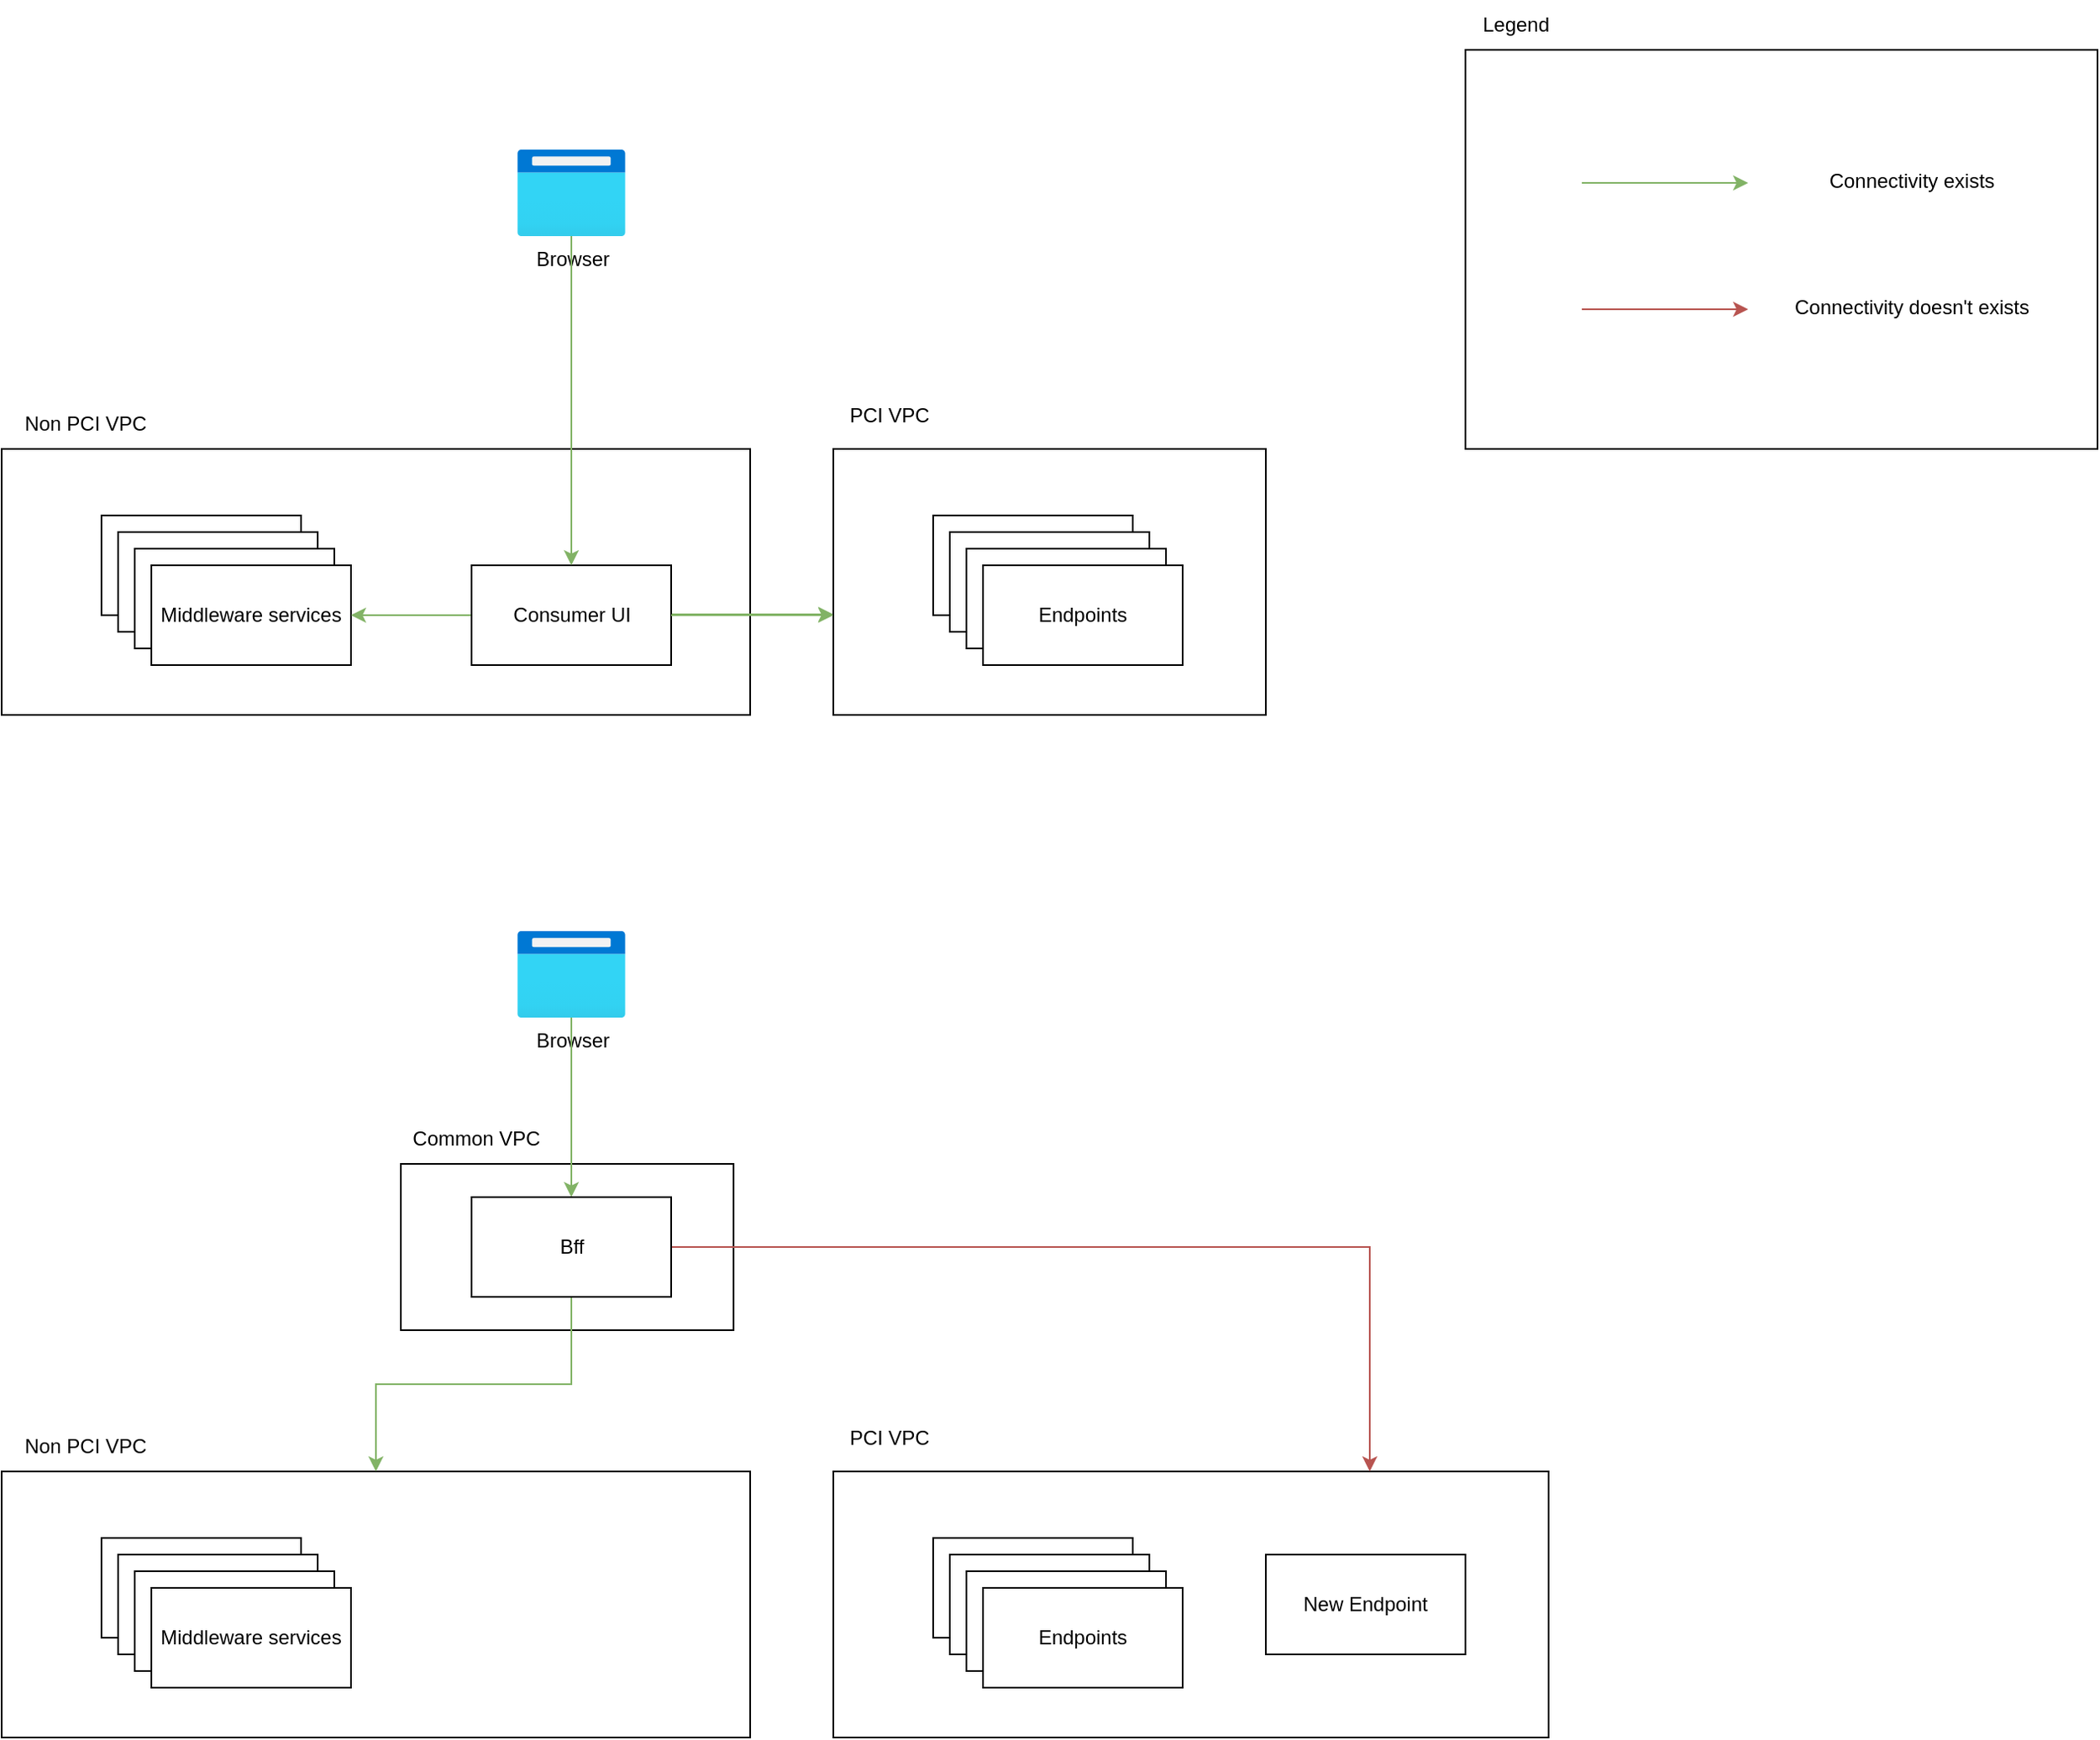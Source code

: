 <mxfile version="21.0.10" type="github"><diagram name="Page-1" id="MVUZIUF4_JRxW0gqgFo2"><mxGraphModel dx="2100" dy="1082" grid="1" gridSize="10" guides="1" tooltips="1" connect="1" arrows="1" fold="1" page="1" pageScale="1" pageWidth="850" pageHeight="1100" math="0" shadow="0"><root><mxCell id="0"/><mxCell id="1" parent="0"/><mxCell id="XSYwnl5b5jNx-XdQal9x-49" value="" style="group" vertex="1" connectable="0" parent="1"><mxGeometry x="440" y="760" width="300" height="130" as="geometry"/></mxCell><mxCell id="XSYwnl5b5jNx-XdQal9x-50" value="" style="rounded=0;whiteSpace=wrap;html=1;" vertex="1" parent="XSYwnl5b5jNx-XdQal9x-49"><mxGeometry x="20" y="30" width="200" height="100" as="geometry"/></mxCell><mxCell id="XSYwnl5b5jNx-XdQal9x-55" value="Common VPC" style="text;html=1;align=center;verticalAlign=middle;resizable=0;points=[];autosize=1;strokeColor=none;fillColor=none;" vertex="1" parent="XSYwnl5b5jNx-XdQal9x-49"><mxGeometry x="15" y="0.003" width="100" height="30" as="geometry"/></mxCell><mxCell id="XSYwnl5b5jNx-XdQal9x-1" value="Browser" style="image;aspect=fixed;html=1;points=[];align=center;fontSize=12;image=img/lib/azure2/general/Browser.svg;" vertex="1" parent="1"><mxGeometry x="530" y="180" width="65" height="52" as="geometry"/></mxCell><mxCell id="XSYwnl5b5jNx-XdQal9x-10" value="" style="group" vertex="1" connectable="0" parent="1"><mxGeometry x="220" y="325" width="450" height="195" as="geometry"/></mxCell><mxCell id="XSYwnl5b5jNx-XdQal9x-8" value="" style="group" vertex="1" connectable="0" parent="XSYwnl5b5jNx-XdQal9x-10"><mxGeometry y="35" width="450" height="160" as="geometry"/></mxCell><mxCell id="XSYwnl5b5jNx-XdQal9x-7" value="" style="rounded=0;whiteSpace=wrap;html=1;" vertex="1" parent="XSYwnl5b5jNx-XdQal9x-8"><mxGeometry width="450" height="160" as="geometry"/></mxCell><mxCell id="XSYwnl5b5jNx-XdQal9x-3" value="Consumer UI" style="rounded=0;whiteSpace=wrap;html=1;" vertex="1" parent="XSYwnl5b5jNx-XdQal9x-8"><mxGeometry x="60" y="40" width="120" height="60" as="geometry"/></mxCell><mxCell id="XSYwnl5b5jNx-XdQal9x-4" value="Consumer UI" style="rounded=0;whiteSpace=wrap;html=1;" vertex="1" parent="XSYwnl5b5jNx-XdQal9x-8"><mxGeometry x="70" y="50" width="120" height="60" as="geometry"/></mxCell><mxCell id="XSYwnl5b5jNx-XdQal9x-5" value="Consumer UI" style="rounded=0;whiteSpace=wrap;html=1;" vertex="1" parent="XSYwnl5b5jNx-XdQal9x-8"><mxGeometry x="80" y="60" width="120" height="60" as="geometry"/></mxCell><mxCell id="XSYwnl5b5jNx-XdQal9x-6" value="Middleware services" style="rounded=0;whiteSpace=wrap;html=1;" vertex="1" parent="XSYwnl5b5jNx-XdQal9x-8"><mxGeometry x="90" y="70" width="120" height="60" as="geometry"/></mxCell><mxCell id="XSYwnl5b5jNx-XdQal9x-22" value="" style="edgeStyle=orthogonalEdgeStyle;rounded=0;orthogonalLoop=1;jettySize=auto;html=1;fillColor=#d5e8d4;strokeColor=#82b366;" edge="1" parent="XSYwnl5b5jNx-XdQal9x-8" source="2Kq7eAAd2RFAijVeF3N2-1" target="XSYwnl5b5jNx-XdQal9x-6"><mxGeometry relative="1" as="geometry"/></mxCell><mxCell id="2Kq7eAAd2RFAijVeF3N2-1" value="Consumer UI" style="rounded=0;whiteSpace=wrap;html=1;" parent="XSYwnl5b5jNx-XdQal9x-8" vertex="1"><mxGeometry x="282.5" y="70" width="120" height="60" as="geometry"/></mxCell><mxCell id="XSYwnl5b5jNx-XdQal9x-48" value="" style="edgeStyle=orthogonalEdgeStyle;rounded=0;orthogonalLoop=1;jettySize=auto;html=1;fillColor=#d5e8d4;strokeColor=#82b366;" edge="1" parent="XSYwnl5b5jNx-XdQal9x-8"><mxGeometry relative="1" as="geometry"><mxPoint x="403" y="99.5" as="sourcePoint"/><mxPoint x="500" y="99.5" as="targetPoint"/><Array as="points"><mxPoint x="470" y="99.5"/><mxPoint x="470" y="99.5"/></Array></mxGeometry></mxCell><mxCell id="XSYwnl5b5jNx-XdQal9x-9" value="Non PCI VPC" style="text;html=1;align=center;verticalAlign=middle;resizable=0;points=[];autosize=1;strokeColor=none;fillColor=none;" vertex="1" parent="XSYwnl5b5jNx-XdQal9x-10"><mxGeometry y="5" width="100" height="30" as="geometry"/></mxCell><mxCell id="XSYwnl5b5jNx-XdQal9x-11" value="" style="group" vertex="1" connectable="0" parent="1"><mxGeometry x="720" y="360" width="450" height="160" as="geometry"/></mxCell><mxCell id="XSYwnl5b5jNx-XdQal9x-12" value="" style="rounded=0;whiteSpace=wrap;html=1;" vertex="1" parent="XSYwnl5b5jNx-XdQal9x-11"><mxGeometry width="260" height="160" as="geometry"/></mxCell><mxCell id="XSYwnl5b5jNx-XdQal9x-13" value="Consumer UI" style="rounded=0;whiteSpace=wrap;html=1;" vertex="1" parent="XSYwnl5b5jNx-XdQal9x-11"><mxGeometry x="60" y="40" width="120" height="60" as="geometry"/></mxCell><mxCell id="XSYwnl5b5jNx-XdQal9x-14" value="Consumer UI" style="rounded=0;whiteSpace=wrap;html=1;" vertex="1" parent="XSYwnl5b5jNx-XdQal9x-11"><mxGeometry x="70" y="50" width="120" height="60" as="geometry"/></mxCell><mxCell id="XSYwnl5b5jNx-XdQal9x-15" value="Consumer UI" style="rounded=0;whiteSpace=wrap;html=1;" vertex="1" parent="XSYwnl5b5jNx-XdQal9x-11"><mxGeometry x="80" y="60" width="120" height="60" as="geometry"/></mxCell><mxCell id="XSYwnl5b5jNx-XdQal9x-16" value="Endpoints" style="rounded=0;whiteSpace=wrap;html=1;" vertex="1" parent="XSYwnl5b5jNx-XdQal9x-11"><mxGeometry x="90" y="70" width="120" height="60" as="geometry"/></mxCell><mxCell id="XSYwnl5b5jNx-XdQal9x-18" value="PCI VPC&amp;nbsp;" style="text;html=1;align=center;verticalAlign=middle;resizable=0;points=[];autosize=1;strokeColor=none;fillColor=none;" vertex="1" parent="1"><mxGeometry x="720" y="325" width="70" height="30" as="geometry"/></mxCell><mxCell id="XSYwnl5b5jNx-XdQal9x-20" value="" style="edgeStyle=orthogonalEdgeStyle;rounded=0;orthogonalLoop=1;jettySize=auto;html=1;fillColor=#d5e8d4;strokeColor=#82b366;" edge="1" parent="1" source="XSYwnl5b5jNx-XdQal9x-1" target="2Kq7eAAd2RFAijVeF3N2-1"><mxGeometry relative="1" as="geometry"><mxPoint x="562.5" y="410" as="targetPoint"/></mxGeometry></mxCell><mxCell id="XSYwnl5b5jNx-XdQal9x-21" value="" style="edgeStyle=orthogonalEdgeStyle;rounded=0;orthogonalLoop=1;jettySize=auto;html=1;fillColor=#d5e8d4;strokeColor=#82b366;" edge="1" parent="1" source="2Kq7eAAd2RFAijVeF3N2-1" target="XSYwnl5b5jNx-XdQal9x-12"><mxGeometry relative="1" as="geometry"><mxPoint x="710" y="440" as="targetPoint"/><Array as="points"><mxPoint x="690" y="460"/><mxPoint x="690" y="460"/></Array></mxGeometry></mxCell><mxCell id="XSYwnl5b5jNx-XdQal9x-23" value="Browser" style="image;aspect=fixed;html=1;points=[];align=center;fontSize=12;image=img/lib/azure2/general/Browser.svg;" vertex="1" parent="1"><mxGeometry x="530" y="650" width="65" height="52" as="geometry"/></mxCell><mxCell id="XSYwnl5b5jNx-XdQal9x-24" value="" style="group" vertex="1" connectable="0" parent="1"><mxGeometry x="220" y="940" width="450" height="195" as="geometry"/></mxCell><mxCell id="XSYwnl5b5jNx-XdQal9x-25" value="" style="group" vertex="1" connectable="0" parent="XSYwnl5b5jNx-XdQal9x-24"><mxGeometry y="35" width="450" height="160" as="geometry"/></mxCell><mxCell id="XSYwnl5b5jNx-XdQal9x-26" value="" style="rounded=0;whiteSpace=wrap;html=1;" vertex="1" parent="XSYwnl5b5jNx-XdQal9x-25"><mxGeometry width="450" height="160" as="geometry"/></mxCell><mxCell id="XSYwnl5b5jNx-XdQal9x-27" value="Consumer UI" style="rounded=0;whiteSpace=wrap;html=1;" vertex="1" parent="XSYwnl5b5jNx-XdQal9x-25"><mxGeometry x="60" y="40" width="120" height="60" as="geometry"/></mxCell><mxCell id="XSYwnl5b5jNx-XdQal9x-28" value="Consumer UI" style="rounded=0;whiteSpace=wrap;html=1;" vertex="1" parent="XSYwnl5b5jNx-XdQal9x-25"><mxGeometry x="70" y="50" width="120" height="60" as="geometry"/></mxCell><mxCell id="XSYwnl5b5jNx-XdQal9x-29" value="Consumer UI" style="rounded=0;whiteSpace=wrap;html=1;" vertex="1" parent="XSYwnl5b5jNx-XdQal9x-25"><mxGeometry x="80" y="60" width="120" height="60" as="geometry"/></mxCell><mxCell id="XSYwnl5b5jNx-XdQal9x-30" value="Middleware services" style="rounded=0;whiteSpace=wrap;html=1;" vertex="1" parent="XSYwnl5b5jNx-XdQal9x-25"><mxGeometry x="90" y="70" width="120" height="60" as="geometry"/></mxCell><mxCell id="XSYwnl5b5jNx-XdQal9x-33" value="Non PCI VPC" style="text;html=1;align=center;verticalAlign=middle;resizable=0;points=[];autosize=1;strokeColor=none;fillColor=none;" vertex="1" parent="XSYwnl5b5jNx-XdQal9x-24"><mxGeometry y="5" width="100" height="30" as="geometry"/></mxCell><mxCell id="XSYwnl5b5jNx-XdQal9x-34" value="" style="rounded=0;whiteSpace=wrap;html=1;" vertex="1" parent="1"><mxGeometry x="720" y="975" width="430" height="160" as="geometry"/></mxCell><mxCell id="XSYwnl5b5jNx-XdQal9x-35" value="Consumer UI" style="rounded=0;whiteSpace=wrap;html=1;" vertex="1" parent="1"><mxGeometry x="780" y="1015" width="120" height="60" as="geometry"/></mxCell><mxCell id="XSYwnl5b5jNx-XdQal9x-36" value="Consumer UI" style="rounded=0;whiteSpace=wrap;html=1;" vertex="1" parent="1"><mxGeometry x="790" y="1025" width="120" height="60" as="geometry"/></mxCell><mxCell id="XSYwnl5b5jNx-XdQal9x-37" value="Consumer UI" style="rounded=0;whiteSpace=wrap;html=1;" vertex="1" parent="1"><mxGeometry x="800" y="1035" width="120" height="60" as="geometry"/></mxCell><mxCell id="XSYwnl5b5jNx-XdQal9x-38" value="Endpoints" style="rounded=0;whiteSpace=wrap;html=1;" vertex="1" parent="1"><mxGeometry x="810" y="1045" width="120" height="60" as="geometry"/></mxCell><mxCell id="XSYwnl5b5jNx-XdQal9x-39" value="PCI VPC&amp;nbsp;" style="text;html=1;align=center;verticalAlign=middle;resizable=0;points=[];autosize=1;strokeColor=none;fillColor=none;" vertex="1" parent="1"><mxGeometry x="720" y="940" width="70" height="30" as="geometry"/></mxCell><mxCell id="XSYwnl5b5jNx-XdQal9x-40" value="" style="edgeStyle=orthogonalEdgeStyle;rounded=0;orthogonalLoop=1;jettySize=auto;html=1;fillColor=#d5e8d4;strokeColor=#82b366;" edge="1" parent="1" source="XSYwnl5b5jNx-XdQal9x-23" target="XSYwnl5b5jNx-XdQal9x-42"><mxGeometry relative="1" as="geometry"><mxPoint x="710" y="800" as="targetPoint"/></mxGeometry></mxCell><mxCell id="XSYwnl5b5jNx-XdQal9x-44" value="" style="edgeStyle=orthogonalEdgeStyle;rounded=0;orthogonalLoop=1;jettySize=auto;html=1;fillColor=#d5e8d4;strokeColor=#82b366;" edge="1" parent="1" source="XSYwnl5b5jNx-XdQal9x-42" target="XSYwnl5b5jNx-XdQal9x-26"><mxGeometry relative="1" as="geometry"/></mxCell><mxCell id="XSYwnl5b5jNx-XdQal9x-47" value="" style="edgeStyle=orthogonalEdgeStyle;rounded=0;orthogonalLoop=1;jettySize=auto;html=1;entryX=0.75;entryY=0;entryDx=0;entryDy=0;fillColor=#f8cecc;strokeColor=#b85450;" edge="1" parent="1" source="XSYwnl5b5jNx-XdQal9x-42" target="XSYwnl5b5jNx-XdQal9x-34"><mxGeometry relative="1" as="geometry"><mxPoint x="762.5" y="840" as="targetPoint"/></mxGeometry></mxCell><mxCell id="XSYwnl5b5jNx-XdQal9x-42" value="Bff" style="rounded=0;whiteSpace=wrap;html=1;" vertex="1" parent="1"><mxGeometry x="502.5" y="810" width="120" height="60" as="geometry"/></mxCell><mxCell id="XSYwnl5b5jNx-XdQal9x-45" value="New Endpoint" style="rounded=0;whiteSpace=wrap;html=1;" vertex="1" parent="1"><mxGeometry x="980" y="1025" width="120" height="60" as="geometry"/></mxCell><mxCell id="XSYwnl5b5jNx-XdQal9x-56" value="" style="rounded=0;whiteSpace=wrap;html=1;" vertex="1" parent="1"><mxGeometry x="1100" y="120" width="380" height="240" as="geometry"/></mxCell><mxCell id="XSYwnl5b5jNx-XdQal9x-57" value="Legend" style="text;html=1;align=center;verticalAlign=middle;resizable=0;points=[];autosize=1;strokeColor=none;fillColor=none;" vertex="1" parent="1"><mxGeometry x="1100" y="90" width="60" height="30" as="geometry"/></mxCell><mxCell id="XSYwnl5b5jNx-XdQal9x-58" value="" style="edgeStyle=orthogonalEdgeStyle;rounded=0;orthogonalLoop=1;jettySize=auto;html=1;fillColor=#d5e8d4;strokeColor=#82b366;" edge="1" parent="1"><mxGeometry relative="1" as="geometry"><mxPoint x="1170" y="200" as="sourcePoint"/><mxPoint x="1270" y="200" as="targetPoint"/><Array as="points"><mxPoint x="1270" y="200"/></Array></mxGeometry></mxCell><mxCell id="XSYwnl5b5jNx-XdQal9x-59" value="Connectivity exists" style="text;html=1;align=center;verticalAlign=middle;resizable=0;points=[];autosize=1;strokeColor=none;fillColor=none;" vertex="1" parent="1"><mxGeometry x="1308" y="184" width="120" height="30" as="geometry"/></mxCell><mxCell id="XSYwnl5b5jNx-XdQal9x-60" value="" style="edgeStyle=orthogonalEdgeStyle;rounded=0;orthogonalLoop=1;jettySize=auto;html=1;fillColor=#f8cecc;strokeColor=#b85450;" edge="1" parent="1"><mxGeometry relative="1" as="geometry"><mxPoint x="1170" y="276" as="sourcePoint"/><mxPoint x="1270" y="276" as="targetPoint"/><Array as="points"><mxPoint x="1270" y="276"/></Array></mxGeometry></mxCell><mxCell id="XSYwnl5b5jNx-XdQal9x-61" value="Connectivity doesn't exists" style="text;html=1;align=center;verticalAlign=middle;resizable=0;points=[];autosize=1;strokeColor=none;fillColor=none;" vertex="1" parent="1"><mxGeometry x="1288" y="260" width="160" height="30" as="geometry"/></mxCell></root></mxGraphModel></diagram></mxfile>